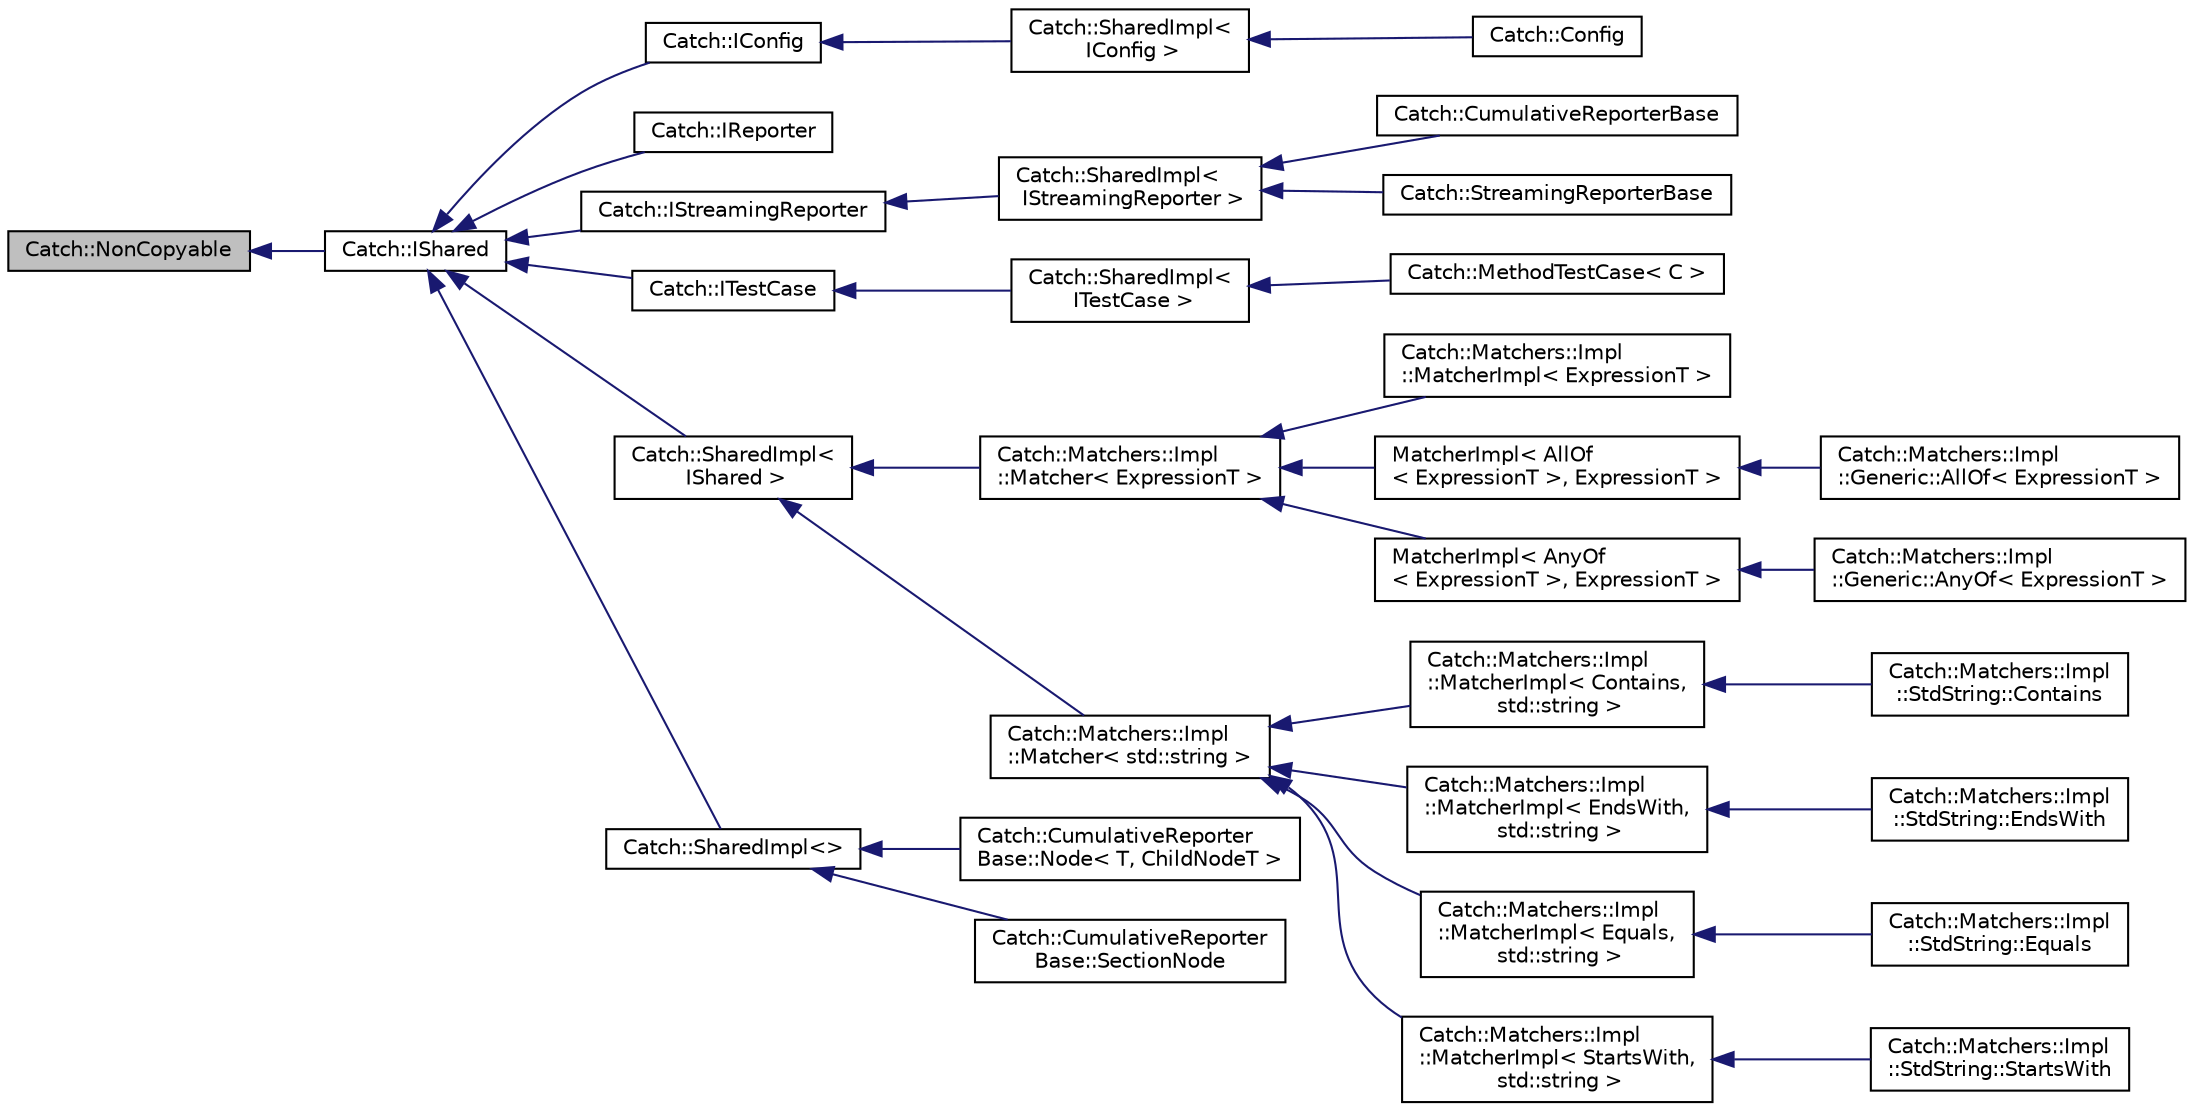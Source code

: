 digraph "Catch::NonCopyable"
{
  edge [fontname="Helvetica",fontsize="10",labelfontname="Helvetica",labelfontsize="10"];
  node [fontname="Helvetica",fontsize="10",shape=record];
  rankdir="LR";
  Node1 [label="Catch::NonCopyable",height=0.2,width=0.4,color="black", fillcolor="grey75", style="filled", fontcolor="black"];
  Node1 -> Node2 [dir="back",color="midnightblue",fontsize="10",style="solid"];
  Node2 [label="Catch::IShared",height=0.2,width=0.4,color="black", fillcolor="white", style="filled",URL="$d1/dc1/structCatch_1_1IShared.html"];
  Node2 -> Node3 [dir="back",color="midnightblue",fontsize="10",style="solid"];
  Node3 [label="Catch::IConfig",height=0.2,width=0.4,color="black", fillcolor="white", style="filled",URL="$df/ddf/structCatch_1_1IConfig.html"];
  Node3 -> Node4 [dir="back",color="midnightblue",fontsize="10",style="solid"];
  Node4 [label="Catch::SharedImpl\<\l IConfig \>",height=0.2,width=0.4,color="black", fillcolor="white", style="filled",URL="$d7/d91/structCatch_1_1SharedImpl.html"];
  Node4 -> Node5 [dir="back",color="midnightblue",fontsize="10",style="solid"];
  Node5 [label="Catch::Config",height=0.2,width=0.4,color="black", fillcolor="white", style="filled",URL="$dc/d72/classCatch_1_1Config.html"];
  Node2 -> Node6 [dir="back",color="midnightblue",fontsize="10",style="solid"];
  Node6 [label="Catch::IReporter",height=0.2,width=0.4,color="black", fillcolor="white", style="filled",URL="$da/d76/structCatch_1_1IReporter.html"];
  Node2 -> Node7 [dir="back",color="midnightblue",fontsize="10",style="solid"];
  Node7 [label="Catch::IStreamingReporter",height=0.2,width=0.4,color="black", fillcolor="white", style="filled",URL="$d5/dee/structCatch_1_1IStreamingReporter.html"];
  Node7 -> Node8 [dir="back",color="midnightblue",fontsize="10",style="solid"];
  Node8 [label="Catch::SharedImpl\<\l IStreamingReporter \>",height=0.2,width=0.4,color="black", fillcolor="white", style="filled",URL="$d7/d91/structCatch_1_1SharedImpl.html"];
  Node8 -> Node9 [dir="back",color="midnightblue",fontsize="10",style="solid"];
  Node9 [label="Catch::CumulativeReporterBase",height=0.2,width=0.4,color="black", fillcolor="white", style="filled",URL="$dc/de0/structCatch_1_1CumulativeReporterBase.html"];
  Node8 -> Node10 [dir="back",color="midnightblue",fontsize="10",style="solid"];
  Node10 [label="Catch::StreamingReporterBase",height=0.2,width=0.4,color="black", fillcolor="white", style="filled",URL="$de/d08/structCatch_1_1StreamingReporterBase.html"];
  Node2 -> Node11 [dir="back",color="midnightblue",fontsize="10",style="solid"];
  Node11 [label="Catch::ITestCase",height=0.2,width=0.4,color="black", fillcolor="white", style="filled",URL="$de/d8c/structCatch_1_1ITestCase.html"];
  Node11 -> Node12 [dir="back",color="midnightblue",fontsize="10",style="solid"];
  Node12 [label="Catch::SharedImpl\<\l ITestCase \>",height=0.2,width=0.4,color="black", fillcolor="white", style="filled",URL="$d7/d91/structCatch_1_1SharedImpl.html"];
  Node12 -> Node13 [dir="back",color="midnightblue",fontsize="10",style="solid"];
  Node13 [label="Catch::MethodTestCase\< C \>",height=0.2,width=0.4,color="black", fillcolor="white", style="filled",URL="$dc/d89/classCatch_1_1MethodTestCase.html"];
  Node2 -> Node14 [dir="back",color="midnightblue",fontsize="10",style="solid"];
  Node14 [label="Catch::SharedImpl\<\l IShared \>",height=0.2,width=0.4,color="black", fillcolor="white", style="filled",URL="$d7/d91/structCatch_1_1SharedImpl.html"];
  Node14 -> Node15 [dir="back",color="midnightblue",fontsize="10",style="solid"];
  Node15 [label="Catch::Matchers::Impl\l::Matcher\< ExpressionT \>",height=0.2,width=0.4,color="black", fillcolor="white", style="filled",URL="$dc/d87/structCatch_1_1Matchers_1_1Impl_1_1Matcher.html"];
  Node15 -> Node16 [dir="back",color="midnightblue",fontsize="10",style="solid"];
  Node16 [label="Catch::Matchers::Impl\l::MatcherImpl\< ExpressionT \>",height=0.2,width=0.4,color="black", fillcolor="white", style="filled",URL="$d1/d6e/structCatch_1_1Matchers_1_1Impl_1_1MatcherImpl.html"];
  Node15 -> Node17 [dir="back",color="midnightblue",fontsize="10",style="solid"];
  Node17 [label="MatcherImpl\< AllOf\l\< ExpressionT \>, ExpressionT \>",height=0.2,width=0.4,color="black", fillcolor="white", style="filled",URL="$d1/d6e/structCatch_1_1Matchers_1_1Impl_1_1MatcherImpl.html"];
  Node17 -> Node18 [dir="back",color="midnightblue",fontsize="10",style="solid"];
  Node18 [label="Catch::Matchers::Impl\l::Generic::AllOf\< ExpressionT \>",height=0.2,width=0.4,color="black", fillcolor="white", style="filled",URL="$d9/d76/classCatch_1_1Matchers_1_1Impl_1_1Generic_1_1AllOf.html"];
  Node15 -> Node19 [dir="back",color="midnightblue",fontsize="10",style="solid"];
  Node19 [label="MatcherImpl\< AnyOf\l\< ExpressionT \>, ExpressionT \>",height=0.2,width=0.4,color="black", fillcolor="white", style="filled",URL="$d1/d6e/structCatch_1_1Matchers_1_1Impl_1_1MatcherImpl.html"];
  Node19 -> Node20 [dir="back",color="midnightblue",fontsize="10",style="solid"];
  Node20 [label="Catch::Matchers::Impl\l::Generic::AnyOf\< ExpressionT \>",height=0.2,width=0.4,color="black", fillcolor="white", style="filled",URL="$d6/dcd/classCatch_1_1Matchers_1_1Impl_1_1Generic_1_1AnyOf.html"];
  Node14 -> Node21 [dir="back",color="midnightblue",fontsize="10",style="solid"];
  Node21 [label="Catch::Matchers::Impl\l::Matcher\< std::string \>",height=0.2,width=0.4,color="black", fillcolor="white", style="filled",URL="$dc/d87/structCatch_1_1Matchers_1_1Impl_1_1Matcher.html"];
  Node21 -> Node22 [dir="back",color="midnightblue",fontsize="10",style="solid"];
  Node22 [label="Catch::Matchers::Impl\l::MatcherImpl\< Contains,\l std::string \>",height=0.2,width=0.4,color="black", fillcolor="white", style="filled",URL="$d1/d6e/structCatch_1_1Matchers_1_1Impl_1_1MatcherImpl.html"];
  Node22 -> Node23 [dir="back",color="midnightblue",fontsize="10",style="solid"];
  Node23 [label="Catch::Matchers::Impl\l::StdString::Contains",height=0.2,width=0.4,color="black", fillcolor="white", style="filled",URL="$d9/d57/structCatch_1_1Matchers_1_1Impl_1_1StdString_1_1Contains.html"];
  Node21 -> Node24 [dir="back",color="midnightblue",fontsize="10",style="solid"];
  Node24 [label="Catch::Matchers::Impl\l::MatcherImpl\< EndsWith,\l std::string \>",height=0.2,width=0.4,color="black", fillcolor="white", style="filled",URL="$d1/d6e/structCatch_1_1Matchers_1_1Impl_1_1MatcherImpl.html"];
  Node24 -> Node25 [dir="back",color="midnightblue",fontsize="10",style="solid"];
  Node25 [label="Catch::Matchers::Impl\l::StdString::EndsWith",height=0.2,width=0.4,color="black", fillcolor="white", style="filled",URL="$d0/ddc/structCatch_1_1Matchers_1_1Impl_1_1StdString_1_1EndsWith.html"];
  Node21 -> Node26 [dir="back",color="midnightblue",fontsize="10",style="solid"];
  Node26 [label="Catch::Matchers::Impl\l::MatcherImpl\< Equals,\l std::string \>",height=0.2,width=0.4,color="black", fillcolor="white", style="filled",URL="$d1/d6e/structCatch_1_1Matchers_1_1Impl_1_1MatcherImpl.html"];
  Node26 -> Node27 [dir="back",color="midnightblue",fontsize="10",style="solid"];
  Node27 [label="Catch::Matchers::Impl\l::StdString::Equals",height=0.2,width=0.4,color="black", fillcolor="white", style="filled",URL="$da/d14/structCatch_1_1Matchers_1_1Impl_1_1StdString_1_1Equals.html"];
  Node21 -> Node28 [dir="back",color="midnightblue",fontsize="10",style="solid"];
  Node28 [label="Catch::Matchers::Impl\l::MatcherImpl\< StartsWith,\l std::string \>",height=0.2,width=0.4,color="black", fillcolor="white", style="filled",URL="$d1/d6e/structCatch_1_1Matchers_1_1Impl_1_1MatcherImpl.html"];
  Node28 -> Node29 [dir="back",color="midnightblue",fontsize="10",style="solid"];
  Node29 [label="Catch::Matchers::Impl\l::StdString::StartsWith",height=0.2,width=0.4,color="black", fillcolor="white", style="filled",URL="$d9/d4d/structCatch_1_1Matchers_1_1Impl_1_1StdString_1_1StartsWith.html"];
  Node2 -> Node30 [dir="back",color="midnightblue",fontsize="10",style="solid"];
  Node30 [label="Catch::SharedImpl\<\>",height=0.2,width=0.4,color="black", fillcolor="white", style="filled",URL="$d7/d91/structCatch_1_1SharedImpl.html"];
  Node30 -> Node31 [dir="back",color="midnightblue",fontsize="10",style="solid"];
  Node31 [label="Catch::CumulativeReporter\lBase::Node\< T, ChildNodeT \>",height=0.2,width=0.4,color="black", fillcolor="white", style="filled",URL="$dd/d79/structCatch_1_1CumulativeReporterBase_1_1Node.html"];
  Node30 -> Node32 [dir="back",color="midnightblue",fontsize="10",style="solid"];
  Node32 [label="Catch::CumulativeReporter\lBase::SectionNode",height=0.2,width=0.4,color="black", fillcolor="white", style="filled",URL="$d7/da4/structCatch_1_1CumulativeReporterBase_1_1SectionNode.html"];
}
